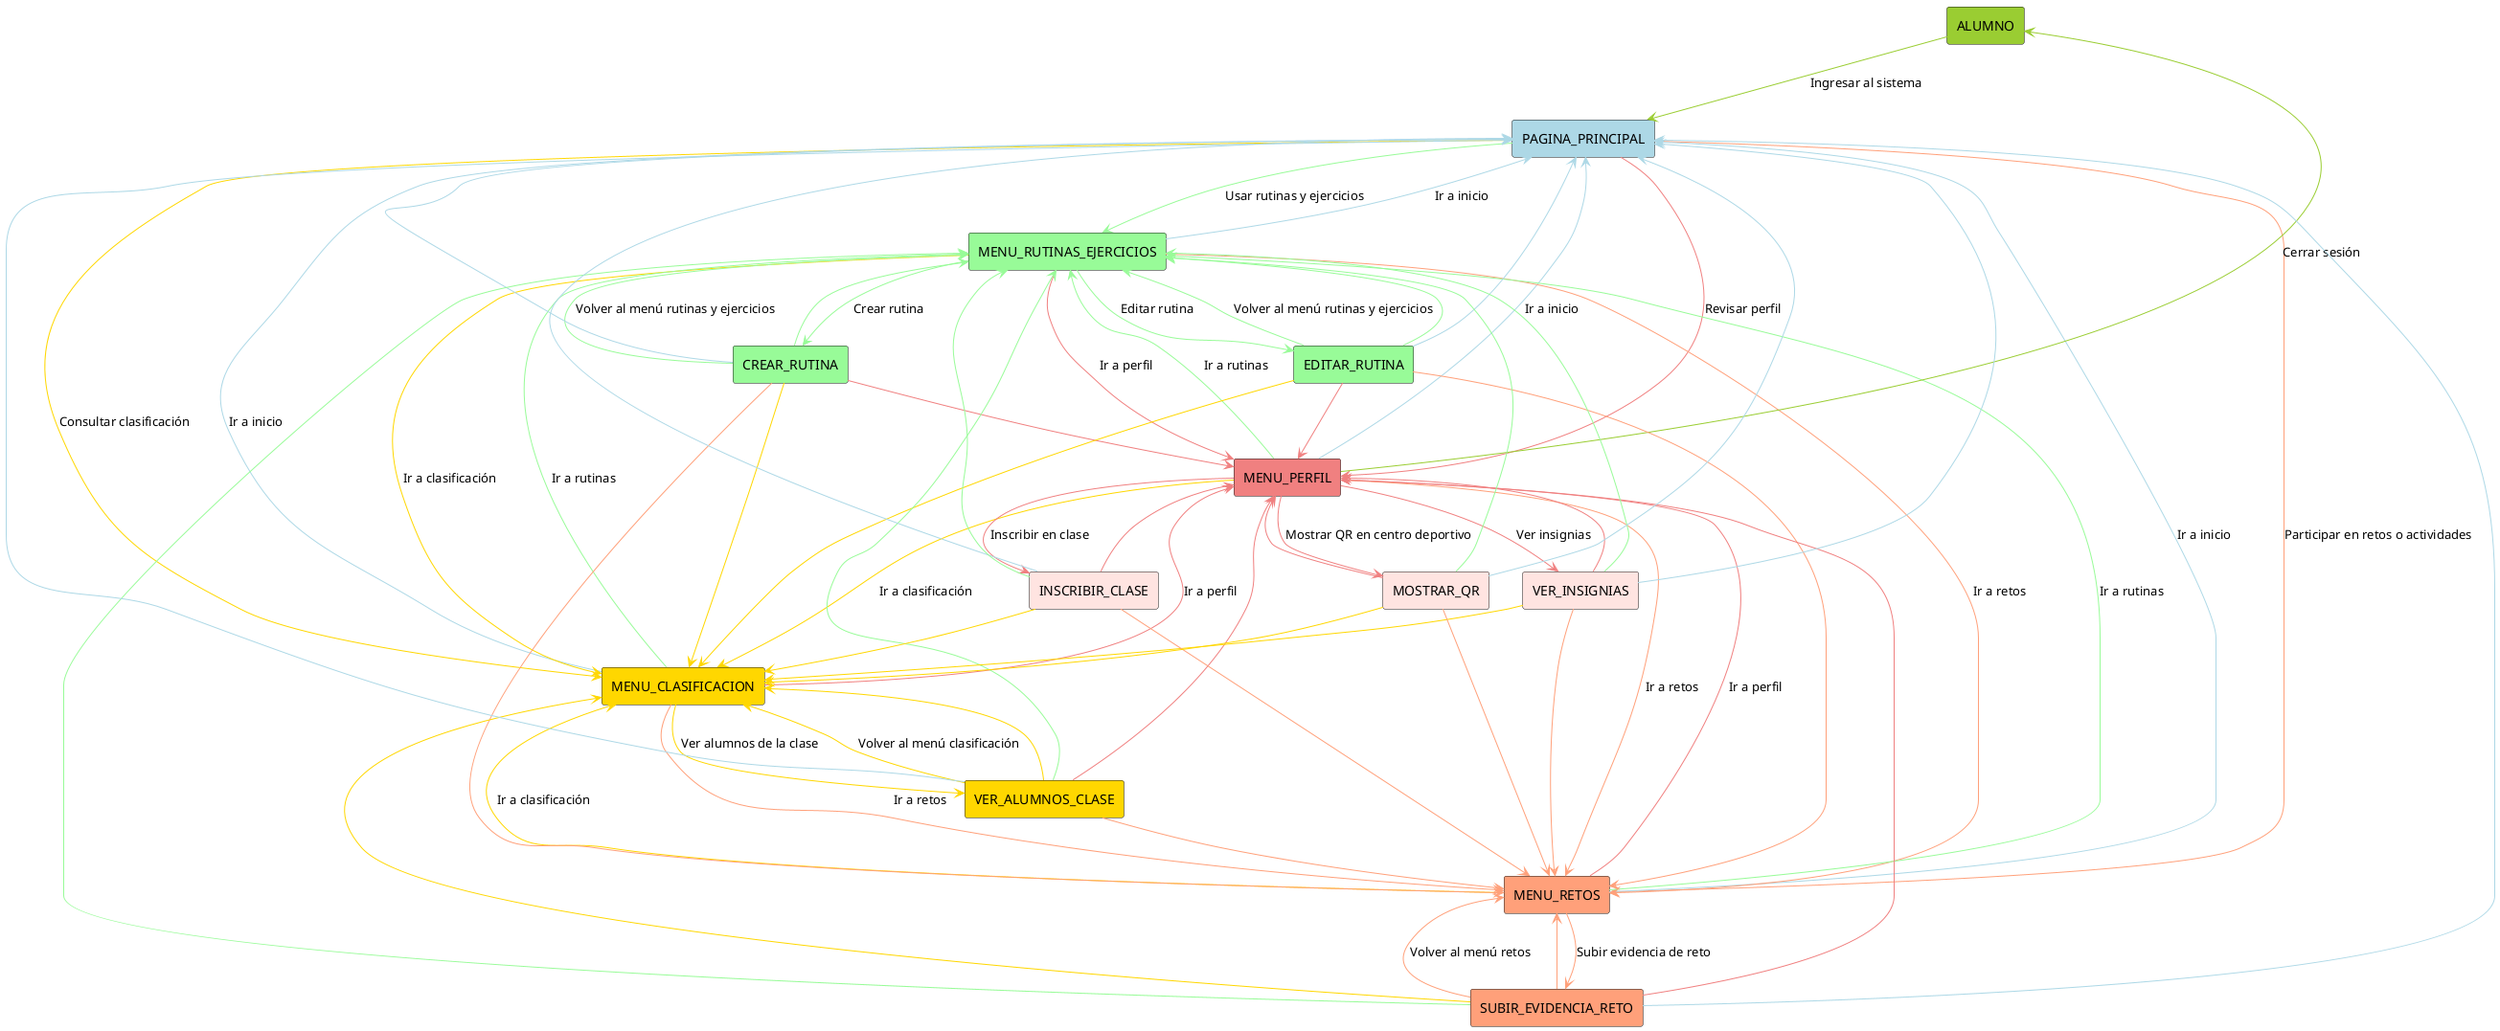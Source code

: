 @startuml AlumnosCasosDeUso
!define RECTANGLE(x, color) rectangle x #color
' === ACTORES Y ELEMENTOS PRINCIPALES ===
RECTANGLE(ALUMNO, YellowGreen)
RECTANGLE(PAGINA_PRINCIPAL, LightBlue)

' === MENÚS ===
RECTANGLE(MENU_RUTINAS_EJERCICIOS, PaleGreen)
RECTANGLE(MENU_RETOS, LightSalmon)
RECTANGLE(MENU_CLASIFICACION, Gold)
RECTANGLE(MENU_PERFIL, LightCoral)

' === ACCIONES ===
RECTANGLE(VER_INSIGNIAS, MistyRose)
RECTANGLE(INSCRIBIR_CLASE, MistyRose)
RECTANGLE(MOSTRAR_QR, MistyRose)
RECTANGLE(CREAR_RUTINA, PaleGreen)
RECTANGLE(EDITAR_RUTINA, PaleGreen)
RECTANGLE(SUBIR_EVIDENCIA_RETO, LightSalmon)
RECTANGLE(VER_ALUMNOS_CLASE, Gold)

' === RELACIONES PRINCIPALES ===
ALUMNO -[#YellowGreen]-> PAGINA_PRINCIPAL : Ingresar al sistema
PAGINA_PRINCIPAL -[#PaleGreen]-> MENU_RUTINAS_EJERCICIOS : Usar rutinas y ejercicios
PAGINA_PRINCIPAL -[#LightSalmon]-> MENU_RETOS : Participar en retos o actividades
PAGINA_PRINCIPAL -[#Gold]-> MENU_CLASIFICACION : Consultar clasificación
PAGINA_PRINCIPAL -[#LightCoral]-> MENU_PERFIL : Revisar perfil

' === CONEXIONES ENTRE MENÚS PRINCIPALES ===
MENU_RUTINAS_EJERCICIOS -[#LightSalmon]-> MENU_RETOS : Ir a retos
MENU_RUTINAS_EJERCICIOS -[#Gold]-> MENU_CLASIFICACION : Ir a clasificación
MENU_RUTINAS_EJERCICIOS -[#LightCoral]-> MENU_PERFIL : Ir a perfil
MENU_RUTINAS_EJERCICIOS -[#LightBlue]-> PAGINA_PRINCIPAL : Ir a inicio

MENU_RETOS -[#PaleGreen]-> MENU_RUTINAS_EJERCICIOS : Ir a rutinas
MENU_RETOS -[#Gold]-> MENU_CLASIFICACION : Ir a clasificación
MENU_RETOS -[#LightCoral]-> MENU_PERFIL : Ir a perfil
MENU_RETOS -[#LightBlue]-> PAGINA_PRINCIPAL : Ir a inicio

MENU_CLASIFICACION -[#PaleGreen]-> MENU_RUTINAS_EJERCICIOS : Ir a rutinas
MENU_CLASIFICACION -[#LightSalmon]-> MENU_RETOS : Ir a retos
MENU_CLASIFICACION -[#LightCoral]-> MENU_PERFIL : Ir a perfil
MENU_CLASIFICACION -[#LightBlue]-> PAGINA_PRINCIPAL : Ir a inicio

MENU_PERFIL -[#PaleGreen]-> MENU_RUTINAS_EJERCICIOS : Ir a rutinas
MENU_PERFIL -[#LightSalmon]-> MENU_RETOS : Ir a retos
MENU_PERFIL -[#Gold]-> MENU_CLASIFICACION : Ir a clasificación
MENU_PERFIL -[#LightBlue]-> PAGINA_PRINCIPAL : Ir a inicio

' === MENÚ RUTINAS Y EJERCICIOS ===
MENU_RUTINAS_EJERCICIOS -[#PaleGreen]-> CREAR_RUTINA : Crear rutina
MENU_RUTINAS_EJERCICIOS -[#PaleGreen]-> EDITAR_RUTINA : Editar rutina
CREAR_RUTINA -[#PaleGreen]-> MENU_RUTINAS_EJERCICIOS : Volver al menú rutinas y ejercicios
EDITAR_RUTINA -[#PaleGreen]-> MENU_RUTINAS_EJERCICIOS : Volver al menú rutinas y ejercicios

' === MENÚ RETOS ===
MENU_RETOS -[#LightSalmon]-> SUBIR_EVIDENCIA_RETO : Subir evidencia de reto
SUBIR_EVIDENCIA_RETO -[#LightSalmon]-> MENU_RETOS : Volver al menú retos

' === MENÚ CLASIFICACIÓN ===
MENU_CLASIFICACION -[#Gold]-> VER_ALUMNOS_CLASE : Ver alumnos de la clase
VER_ALUMNOS_CLASE -[#Gold]-> MENU_CLASIFICACION : Volver al menú clasificación

' === MENÚ PERFIL ===
MENU_PERFIL -[#LightCoral]-> VER_INSIGNIAS : Ver insignias
MENU_PERFIL -[#LightCoral]-> INSCRIBIR_CLASE : Inscribir en clase
MENU_PERFIL -[#LightCoral]-> MOSTRAR_QR : Mostrar QR en centro deportivo
MENU_PERFIL -[#YellowGreen]-> ALUMNO : Cerrar sesión

' === CONEXIONES ENTRE SUBMENÚS Y MENÚS PRINCIPALES ===
' Submenús conectados con todos los menús principales
CREAR_RUTINA -[#LightBlue]-> PAGINA_PRINCIPAL
CREAR_RUTINA -[#PaleGreen]-> MENU_RUTINAS_EJERCICIOS
CREAR_RUTINA -[#LightSalmon]-> MENU_RETOS
CREAR_RUTINA -[#Gold]-> MENU_CLASIFICACION
CREAR_RUTINA -[#LightCoral]-> MENU_PERFIL

EDITAR_RUTINA -[#LightBlue]-> PAGINA_PRINCIPAL
EDITAR_RUTINA -[#PaleGreen]-> MENU_RUTINAS_EJERCICIOS
EDITAR_RUTINA -[#LightSalmon]-> MENU_RETOS
EDITAR_RUTINA -[#Gold]-> MENU_CLASIFICACION
EDITAR_RUTINA -[#LightCoral]-> MENU_PERFIL

SUBIR_EVIDENCIA_RETO -[#LightBlue]-> PAGINA_PRINCIPAL
SUBIR_EVIDENCIA_RETO -[#PaleGreen]-> MENU_RUTINAS_EJERCICIOS
SUBIR_EVIDENCIA_RETO -[#LightSalmon]-> MENU_RETOS
SUBIR_EVIDENCIA_RETO -[#Gold]-> MENU_CLASIFICACION
SUBIR_EVIDENCIA_RETO -[#LightCoral]-> MENU_PERFIL

VER_ALUMNOS_CLASE -[#LightBlue]-> PAGINA_PRINCIPAL
VER_ALUMNOS_CLASE -[#PaleGreen]-> MENU_RUTINAS_EJERCICIOS
VER_ALUMNOS_CLASE -[#LightSalmon]-> MENU_RETOS
VER_ALUMNOS_CLASE -[#Gold]-> MENU_CLASIFICACION
VER_ALUMNOS_CLASE -[#LightCoral]-> MENU_PERFIL

VER_INSIGNIAS -[#LightBlue]-> PAGINA_PRINCIPAL
VER_INSIGNIAS -[#PaleGreen]-> MENU_RUTINAS_EJERCICIOS
VER_INSIGNIAS -[#LightSalmon]-> MENU_RETOS
VER_INSIGNIAS -[#Gold]-> MENU_CLASIFICACION
VER_INSIGNIAS -[#LightCoral]-> MENU_PERFIL

INSCRIBIR_CLASE -[#LightBlue]-> PAGINA_PRINCIPAL
INSCRIBIR_CLASE -[#PaleGreen]-> MENU_RUTINAS_EJERCICIOS
INSCRIBIR_CLASE -[#LightSalmon]-> MENU_RETOS
INSCRIBIR_CLASE -[#Gold]-> MENU_CLASIFICACION
INSCRIBIR_CLASE -[#LightCoral]-> MENU_PERFIL

MOSTRAR_QR -[#LightBlue]-> PAGINA_PRINCIPAL
MOSTRAR_QR -[#PaleGreen]-> MENU_RUTINAS_EJERCICIOS
MOSTRAR_QR -[#LightSalmon]-> MENU_RETOS
MOSTRAR_QR -[#Gold]-> MENU_CLASIFICACION
MOSTRAR_QR -[#LightCoral]-> MENU_PERFIL
@enduml

